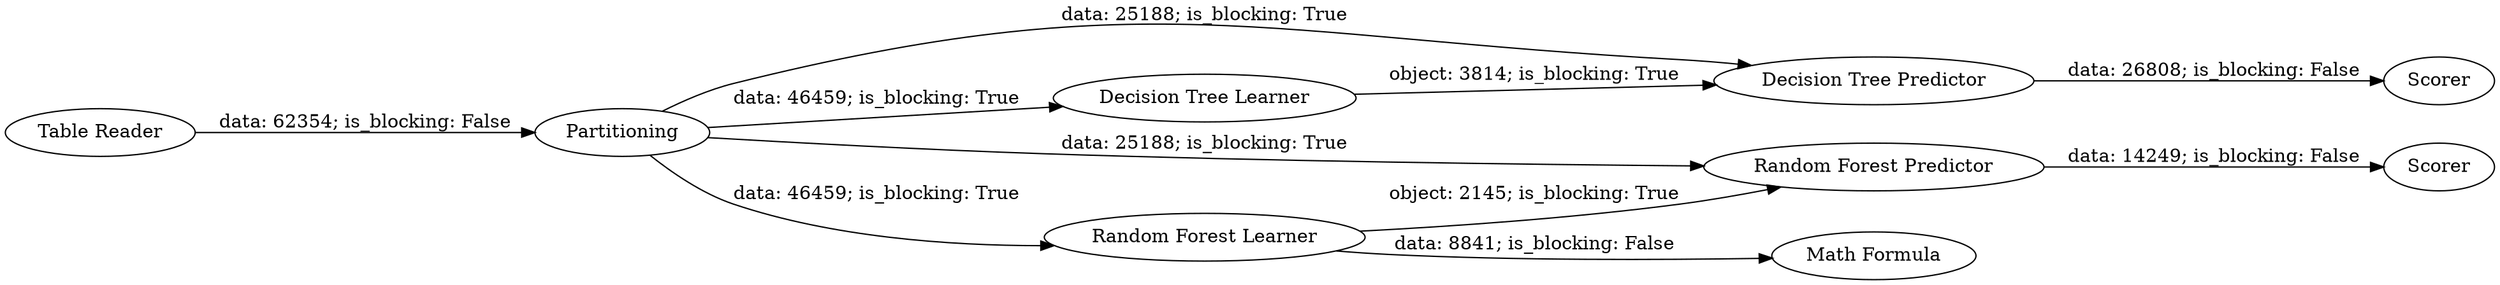 digraph {
	"-8638368205948988116_92" [label="Decision Tree Predictor"]
	"-8638368205948988116_91" [label="Decision Tree Learner"]
	"-8638368205948988116_101" [label=Scorer]
	"-8638368205948988116_100" [label="Random Forest Predictor"]
	"-8638368205948988116_102" [label="Math Formula"]
	"-8638368205948988116_99" [label="Random Forest Learner"]
	"-8638368205948988116_95" [label="Table Reader"]
	"-8638368205948988116_86" [label=Partitioning]
	"-8638368205948988116_93" [label=Scorer]
	"-8638368205948988116_99" -> "-8638368205948988116_100" [label="object: 2145; is_blocking: True"]
	"-8638368205948988116_100" -> "-8638368205948988116_101" [label="data: 14249; is_blocking: False"]
	"-8638368205948988116_86" -> "-8638368205948988116_91" [label="data: 46459; is_blocking: True"]
	"-8638368205948988116_86" -> "-8638368205948988116_92" [label="data: 25188; is_blocking: True"]
	"-8638368205948988116_86" -> "-8638368205948988116_99" [label="data: 46459; is_blocking: True"]
	"-8638368205948988116_92" -> "-8638368205948988116_93" [label="data: 26808; is_blocking: False"]
	"-8638368205948988116_86" -> "-8638368205948988116_100" [label="data: 25188; is_blocking: True"]
	"-8638368205948988116_91" -> "-8638368205948988116_92" [label="object: 3814; is_blocking: True"]
	"-8638368205948988116_95" -> "-8638368205948988116_86" [label="data: 62354; is_blocking: False"]
	"-8638368205948988116_99" -> "-8638368205948988116_102" [label="data: 8841; is_blocking: False"]
	rankdir=LR
}
